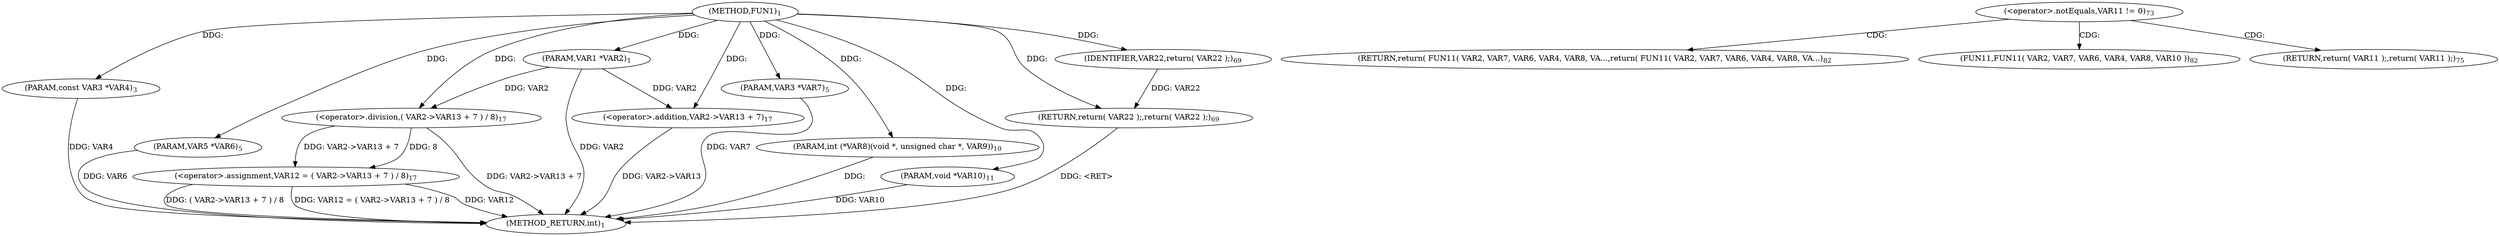 digraph "FUN1" {  
"8" [label = <(METHOD,FUN1)<SUB>1</SUB>> ]
"45" [label = <(METHOD_RETURN,int)<SUB>1</SUB>> ]
"9" [label = <(PARAM,VAR1 *VAR2)<SUB>1</SUB>> ]
"10" [label = <(PARAM,const VAR3 *VAR4)<SUB>3</SUB>> ]
"11" [label = <(PARAM,VAR5 *VAR6)<SUB>5</SUB>> ]
"12" [label = <(PARAM,VAR3 *VAR7)<SUB>5</SUB>> ]
"13" [label = <(PARAM,int (*VAR8)(void *, unsigned char *, VAR9))<SUB>10</SUB>> ]
"14" [label = <(PARAM,void *VAR10)<SUB>11</SUB>> ]
"18" [label = <(&lt;operator&gt;.assignment,VAR12 = ( VAR2-&gt;VAR13 + 7 ) / 8)<SUB>17</SUB>> ]
"27" [label = <(RETURN,return( VAR22 );,return( VAR22 );)<SUB>69</SUB>> ]
"28" [label = <(IDENTIFIER,VAR22,return( VAR22 );)<SUB>69</SUB>> ]
"20" [label = <(&lt;operator&gt;.division,( VAR2-&gt;VAR13 + 7 ) / 8)<SUB>17</SUB>> ]
"21" [label = <(&lt;operator&gt;.addition,VAR2-&gt;VAR13 + 7)<SUB>17</SUB>> ]
"37" [label = <(RETURN,return( FUN11( VAR2, VAR7, VAR6, VAR4, VAR8, VA...,return( FUN11( VAR2, VAR7, VAR6, VAR4, VAR8, VA...)<SUB>82</SUB>> ]
"31" [label = <(&lt;operator&gt;.notEquals,VAR11 != 0)<SUB>73</SUB>> ]
"38" [label = <(FUN11,FUN11( VAR2, VAR7, VAR6, VAR4, VAR8, VAR10 ))<SUB>82</SUB>> ]
"35" [label = <(RETURN,return( VAR11 );,return( VAR11 );)<SUB>75</SUB>> ]
  "27" -> "45"  [ label = "DDG: &lt;RET&gt;"] 
  "9" -> "45"  [ label = "DDG: VAR2"] 
  "10" -> "45"  [ label = "DDG: VAR4"] 
  "11" -> "45"  [ label = "DDG: VAR6"] 
  "12" -> "45"  [ label = "DDG: VAR7"] 
  "13" -> "45"  [ label = "DDG: "] 
  "14" -> "45"  [ label = "DDG: VAR10"] 
  "18" -> "45"  [ label = "DDG: VAR12"] 
  "21" -> "45"  [ label = "DDG: VAR2-&gt;VAR13"] 
  "20" -> "45"  [ label = "DDG: VAR2-&gt;VAR13 + 7"] 
  "18" -> "45"  [ label = "DDG: ( VAR2-&gt;VAR13 + 7 ) / 8"] 
  "18" -> "45"  [ label = "DDG: VAR12 = ( VAR2-&gt;VAR13 + 7 ) / 8"] 
  "8" -> "9"  [ label = "DDG: "] 
  "8" -> "10"  [ label = "DDG: "] 
  "8" -> "11"  [ label = "DDG: "] 
  "8" -> "12"  [ label = "DDG: "] 
  "8" -> "13"  [ label = "DDG: "] 
  "8" -> "14"  [ label = "DDG: "] 
  "20" -> "18"  [ label = "DDG: VAR2-&gt;VAR13 + 7"] 
  "20" -> "18"  [ label = "DDG: 8"] 
  "28" -> "27"  [ label = "DDG: VAR22"] 
  "8" -> "27"  [ label = "DDG: "] 
  "8" -> "28"  [ label = "DDG: "] 
  "9" -> "20"  [ label = "DDG: VAR2"] 
  "8" -> "20"  [ label = "DDG: "] 
  "9" -> "21"  [ label = "DDG: VAR2"] 
  "8" -> "21"  [ label = "DDG: "] 
  "31" -> "38"  [ label = "CDG: "] 
  "31" -> "35"  [ label = "CDG: "] 
  "31" -> "37"  [ label = "CDG: "] 
}
